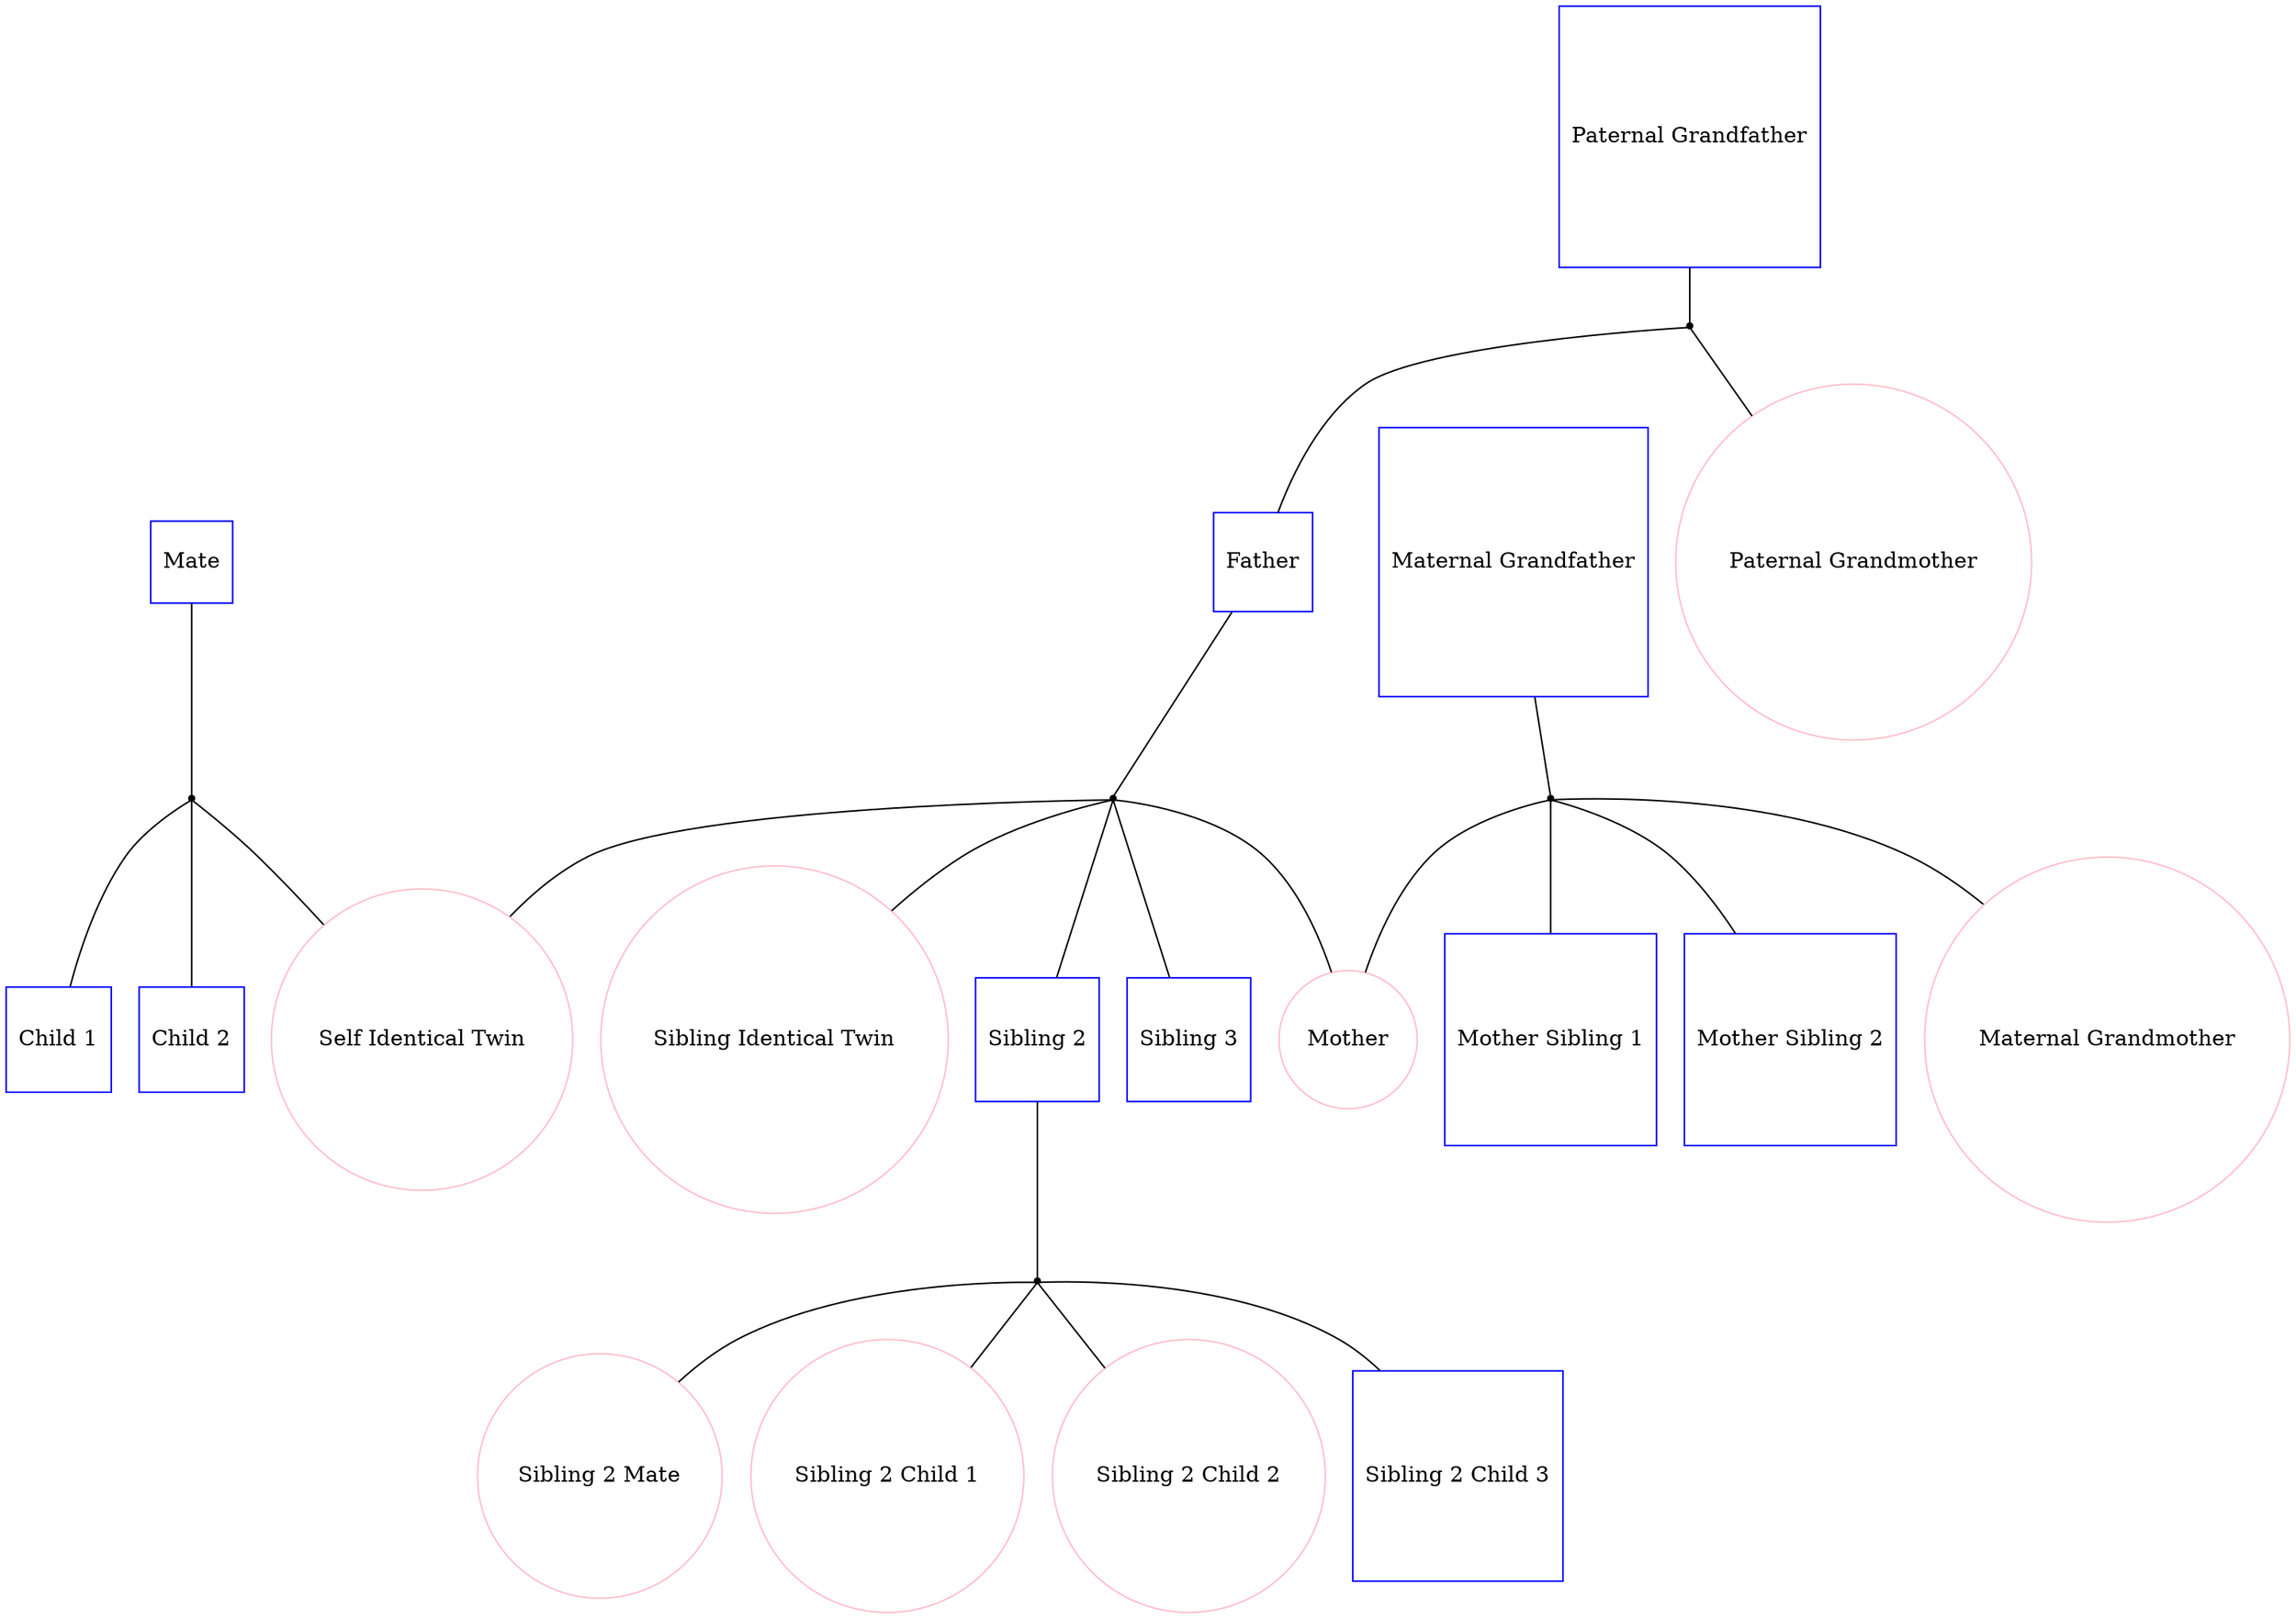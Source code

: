 
graph f3 {
"Self Identical Twin" [shape=oval, regular=1, color="pink"];
"Mate" [shape=box, regular=1, color="blue"];
"Child 1" [shape=box, regular=1, color="blue"];
"Child 2" [shape=box, regular=1, color="blue"];
"Sibling Identical Twin" [shape=oval, regular=1, color="pink"];
"Sibling 2" [shape=box, regular=1, color="blue"];
"Sibling 2 Mate" [shape=oval, regular=1, color="pink"];
"Sibling 2 Child 1" [shape=oval, regular=1, color="pink"];
"Sibling 2 Child 2" [shape=oval, regular=1, color="pink"];
"Sibling 2 Child 3" [shape=box, regular=1, color="blue"];
"Sibling 3" [shape=box, regular=1, color="blue"];
"Father" [shape=box, regular=1, color="blue"];
"Paternal Grandmother" [shape=oval, regular=1, color="pink"];
"Paternal Grandfather" [shape=box, regular=1, color="blue"];
"Mother" [shape=oval, regular=1, color="pink"];
"Mother Sibling 1" [shape=box, regular=1, color="blue"];
"Mother Sibling 2" [shape=box, regular=1, color="blue"];
"Maternal Grandmother" [shape=oval, regular=1, color="pink"];
"Maternal Grandfather" [shape=box, regular=1, color="blue"];

"mate+selfidenticaltwin" [shape=point];
"sibling2+sibling2mate" [shape=point];
"father+mother" [shape=point];
"paternalgrandfather+paternalgrandmother" [shape=point];
"maternalgrandfather+maternalgrandmother" [shape=point];

"Mate" -- "mate+selfidenticaltwin" -- "Self Identical Twin";
"Sibling 2" -- "sibling2+sibling2mate" -- "Sibling 2 Mate";
"Father" -- "father+mother" -- "Mother";
"Paternal Grandfather" -- "paternalgrandfather+paternalgrandmother" -- "Paternal Grandmother";
"Maternal Grandfather" -- "maternalgrandfather+maternalgrandmother" -- "Maternal Grandmother";

"father+mother" -- "Self Identical Twin";
"mate+selfidenticaltwin" -- "Child 1";
"mate+selfidenticaltwin" -- "Child 2";
"father+mother" -- "Sibling Identical Twin";
"father+mother" -- "Sibling 2";
"sibling2+sibling2mate" -- "Sibling 2 Child 1";
"sibling2+sibling2mate" -- "Sibling 2 Child 2";
"sibling2+sibling2mate" -- "Sibling 2 Child 3";
"father+mother" -- "Sibling 3";
"paternalgrandfather+paternalgrandmother" -- "Father";
"maternalgrandfather+maternalgrandmother" -- "Mother";
"maternalgrandfather+maternalgrandmother" -- "Mother Sibling 1";
"maternalgrandfather+maternalgrandmother" -- "Mother Sibling 2";
}
    